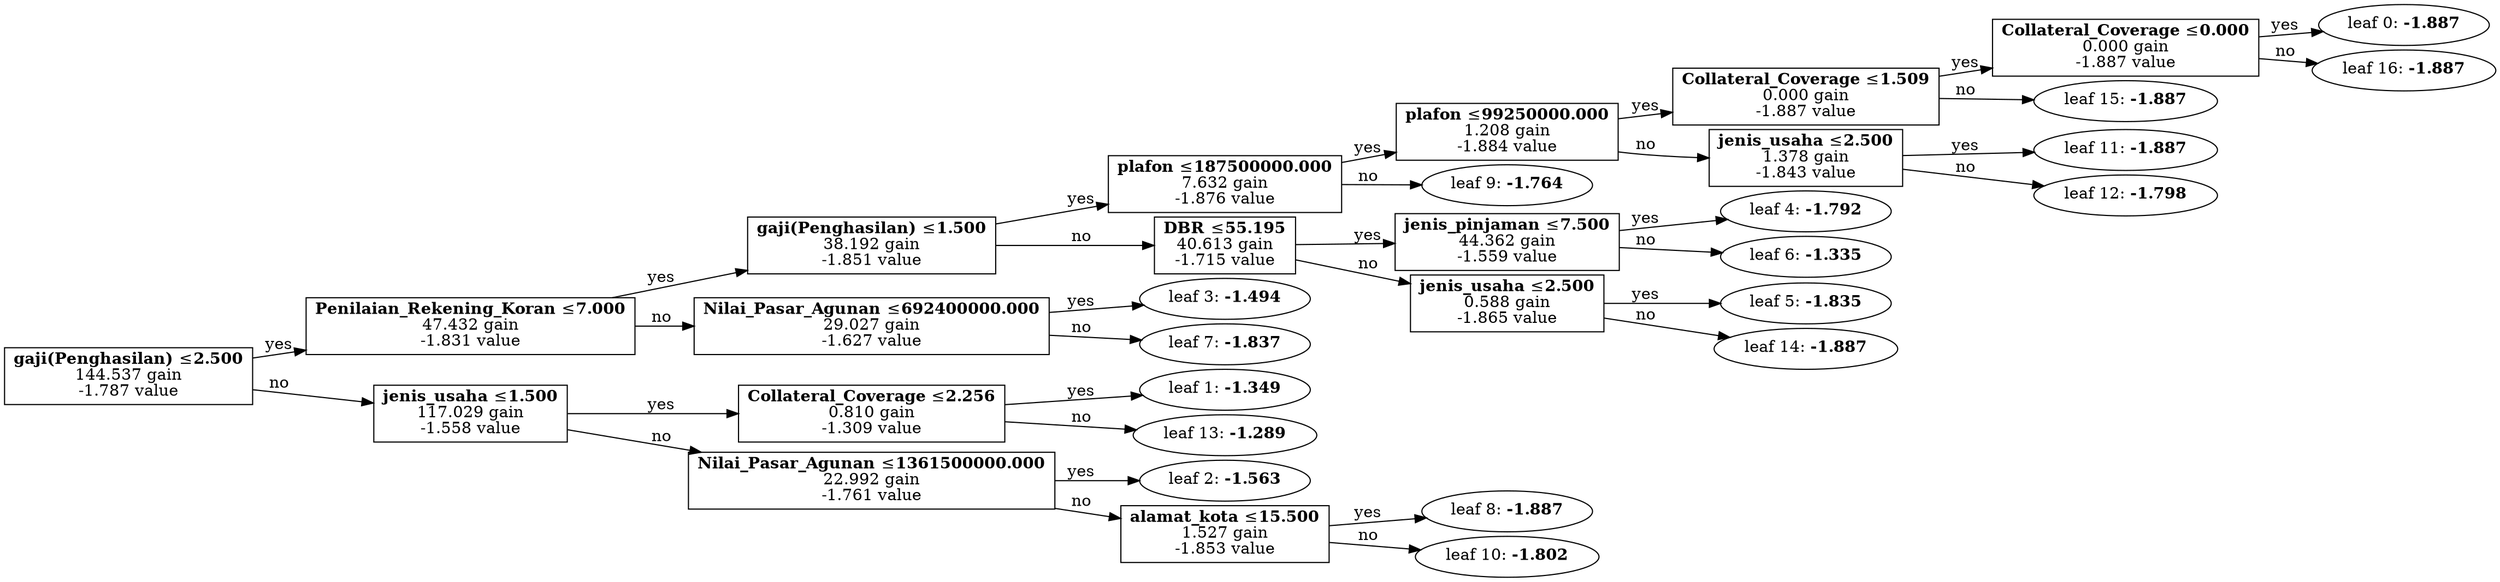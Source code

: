 digraph {
	graph [nodesep=0.05 rankdir=LR ranksep=0.3]
	leaf0 [label=<leaf 0: <B>-1.887</B>> color=black fillcolor=white penwidth=1 shape=ellipse style=""]
	split15 -> leaf0 [label=yes color=black penwidth=1]
	leaf16 [label=<leaf 16: <B>-1.887</B>> color=black fillcolor=white penwidth=1 shape=ellipse style=""]
	split15 -> leaf16 [label=no color=black penwidth=1]
	split15 [label=<<B>Collateral_Coverage</B> &#8804;<B>0.000</B><br/>0.000 gain<br/>-1.887 value> color=black fillcolor=white penwidth=1 shape=rectangle style=""]
	split14 -> split15 [label=yes color=black penwidth=1]
	leaf15 [label=<leaf 15: <B>-1.887</B>> color=black fillcolor=white penwidth=1 shape=ellipse style=""]
	split14 -> leaf15 [label=no color=black penwidth=1]
	split14 [label=<<B>Collateral_Coverage</B> &#8804;<B>1.509</B><br/>0.000 gain<br/>-1.887 value> color=black fillcolor=white penwidth=1 shape=rectangle style=""]
	split10 -> split14 [label=yes color=black penwidth=1]
	leaf11 [label=<leaf 11: <B>-1.887</B>> color=black fillcolor=white penwidth=1 shape=ellipse style=""]
	split11 -> leaf11 [label=yes color=black penwidth=1]
	leaf12 [label=<leaf 12: <B>-1.798</B>> color=black fillcolor=white penwidth=1 shape=ellipse style=""]
	split11 -> leaf12 [label=no color=black penwidth=1]
	split11 [label=<<B>jenis_usaha</B> &#8804;<B>2.500</B><br/>1.378 gain<br/>-1.843 value> color=black fillcolor=white penwidth=1 shape=rectangle style=""]
	split10 -> split11 [label=no color=black penwidth=1]
	split10 [label=<<B>plafon</B> &#8804;<B>99250000.000</B><br/>1.208 gain<br/>-1.884 value> color=black fillcolor=white penwidth=1 shape=rectangle style=""]
	split8 -> split10 [label=yes color=black penwidth=1]
	leaf9 [label=<leaf 9: <B>-1.764</B>> color=black fillcolor=white penwidth=1 shape=ellipse style=""]
	split8 -> leaf9 [label=no color=black penwidth=1]
	split8 [label=<<B>plafon</B> &#8804;<B>187500000.000</B><br/>7.632 gain<br/>-1.876 value> color=black fillcolor=white penwidth=1 shape=rectangle style=""]
	split3 -> split8 [label=yes color=black penwidth=1]
	leaf4 [label=<leaf 4: <B>-1.792</B>> color=black fillcolor=white penwidth=1 shape=ellipse style=""]
	split5 -> leaf4 [label=yes color=black penwidth=1]
	leaf6 [label=<leaf 6: <B>-1.335</B>> color=black fillcolor=white penwidth=1 shape=ellipse style=""]
	split5 -> leaf6 [label=no color=black penwidth=1]
	split5 [label=<<B>jenis_pinjaman</B> &#8804;<B>7.500</B><br/>44.362 gain<br/>-1.559 value> color=black fillcolor=white penwidth=1 shape=rectangle style=""]
	split4 -> split5 [label=yes color=black penwidth=1]
	leaf5 [label=<leaf 5: <B>-1.835</B>> color=black fillcolor=white penwidth=1 shape=ellipse style=""]
	split13 -> leaf5 [label=yes color=black penwidth=1]
	leaf14 [label=<leaf 14: <B>-1.887</B>> color=black fillcolor=white penwidth=1 shape=ellipse style=""]
	split13 -> leaf14 [label=no color=black penwidth=1]
	split13 [label=<<B>jenis_usaha</B> &#8804;<B>2.500</B><br/>0.588 gain<br/>-1.865 value> color=black fillcolor=white penwidth=1 shape=rectangle style=""]
	split4 -> split13 [label=no color=black penwidth=1]
	split4 [label=<<B>DBR</B> &#8804;<B>55.195</B><br/>40.613 gain<br/>-1.715 value> color=black fillcolor=white penwidth=1 shape=rectangle style=""]
	split3 -> split4 [label=no color=black penwidth=1]
	split3 [label=<<B>gaji(Penghasilan)</B> &#8804;<B>1.500</B><br/>38.192 gain<br/>-1.851 value> color=black fillcolor=white penwidth=1 shape=rectangle style=""]
	split2 -> split3 [label=yes color=black penwidth=1]
	leaf3 [label=<leaf 3: <B>-1.494</B>> color=black fillcolor=white penwidth=1 shape=ellipse style=""]
	split6 -> leaf3 [label=yes color=black penwidth=1]
	leaf7 [label=<leaf 7: <B>-1.837</B>> color=black fillcolor=white penwidth=1 shape=ellipse style=""]
	split6 -> leaf7 [label=no color=black penwidth=1]
	split6 [label=<<B>Nilai_Pasar_Agunan</B> &#8804;<B>692400000.000</B><br/>29.027 gain<br/>-1.627 value> color=black fillcolor=white penwidth=1 shape=rectangle style=""]
	split2 -> split6 [label=no color=black penwidth=1]
	split2 [label=<<B>Penilaian_Rekening_Koran</B> &#8804;<B>7.000</B><br/>47.432 gain<br/>-1.831 value> color=black fillcolor=white penwidth=1 shape=rectangle style=""]
	split0 -> split2 [label=yes color=black penwidth=1]
	leaf1 [label=<leaf 1: <B>-1.349</B>> color=black fillcolor=white penwidth=1 shape=ellipse style=""]
	split12 -> leaf1 [label=yes color=black penwidth=1]
	leaf13 [label=<leaf 13: <B>-1.289</B>> color=black fillcolor=white penwidth=1 shape=ellipse style=""]
	split12 -> leaf13 [label=no color=black penwidth=1]
	split12 [label=<<B>Collateral_Coverage</B> &#8804;<B>2.256</B><br/>0.810 gain<br/>-1.309 value> color=black fillcolor=white penwidth=1 shape=rectangle style=""]
	split1 -> split12 [label=yes color=black penwidth=1]
	leaf2 [label=<leaf 2: <B>-1.563</B>> color=black fillcolor=white penwidth=1 shape=ellipse style=""]
	split7 -> leaf2 [label=yes color=black penwidth=1]
	leaf8 [label=<leaf 8: <B>-1.887</B>> color=black fillcolor=white penwidth=1 shape=ellipse style=""]
	split9 -> leaf8 [label=yes color=black penwidth=1]
	leaf10 [label=<leaf 10: <B>-1.802</B>> color=black fillcolor=white penwidth=1 shape=ellipse style=""]
	split9 -> leaf10 [label=no color=black penwidth=1]
	split9 [label=<<B>alamat_kota</B> &#8804;<B>15.500</B><br/>1.527 gain<br/>-1.853 value> color=black fillcolor=white penwidth=1 shape=rectangle style=""]
	split7 -> split9 [label=no color=black penwidth=1]
	split7 [label=<<B>Nilai_Pasar_Agunan</B> &#8804;<B>1361500000.000</B><br/>22.992 gain<br/>-1.761 value> color=black fillcolor=white penwidth=1 shape=rectangle style=""]
	split1 -> split7 [label=no color=black penwidth=1]
	split1 [label=<<B>jenis_usaha</B> &#8804;<B>1.500</B><br/>117.029 gain<br/>-1.558 value> color=black fillcolor=white penwidth=1 shape=rectangle style=""]
	split0 -> split1 [label=no color=black penwidth=1]
	split0 [label=<<B>gaji(Penghasilan)</B> &#8804;<B>2.500</B><br/>144.537 gain<br/>-1.787 value> color=black fillcolor=white penwidth=1 shape=rectangle style=""]
}
